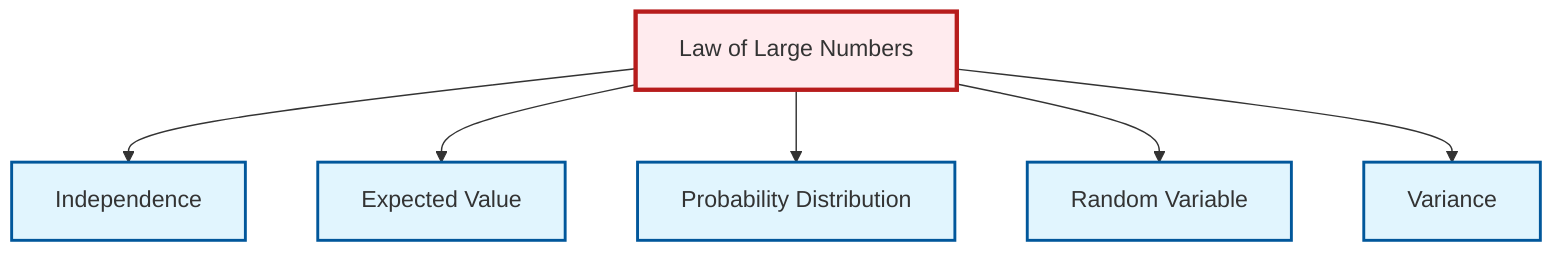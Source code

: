graph TD
    classDef definition fill:#e1f5fe,stroke:#01579b,stroke-width:2px
    classDef theorem fill:#f3e5f5,stroke:#4a148c,stroke-width:2px
    classDef axiom fill:#fff3e0,stroke:#e65100,stroke-width:2px
    classDef example fill:#e8f5e9,stroke:#1b5e20,stroke-width:2px
    classDef current fill:#ffebee,stroke:#b71c1c,stroke-width:3px
    thm-law-of-large-numbers["Law of Large Numbers"]:::theorem
    def-probability-distribution["Probability Distribution"]:::definition
    def-independence["Independence"]:::definition
    def-expectation["Expected Value"]:::definition
    def-random-variable["Random Variable"]:::definition
    def-variance["Variance"]:::definition
    thm-law-of-large-numbers --> def-independence
    thm-law-of-large-numbers --> def-expectation
    thm-law-of-large-numbers --> def-probability-distribution
    thm-law-of-large-numbers --> def-random-variable
    thm-law-of-large-numbers --> def-variance
    class thm-law-of-large-numbers current